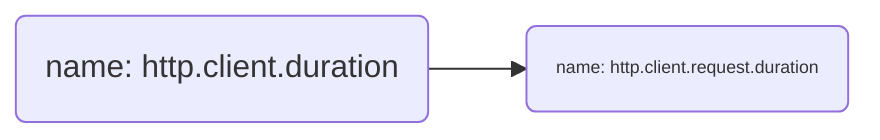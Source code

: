 flowchart LR
    classDef small font-size: 9px;

    log6(name: http.client.duration)
    log7(name: http.client.request.duration):::small
    log6 --> log7